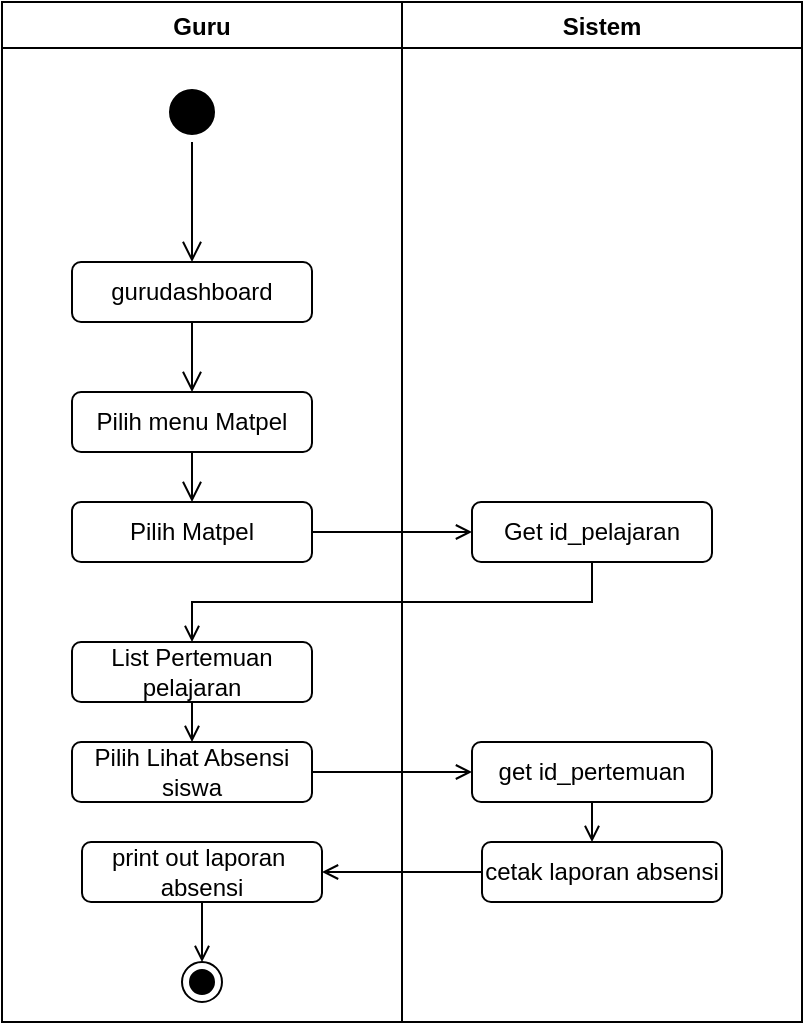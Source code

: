 <mxfile version="17.4.2" type="device"><diagram id="isaDSgt4pgUI1z1Mi5tn" name="Page-1"><mxGraphModel dx="862" dy="553" grid="1" gridSize="10" guides="1" tooltips="1" connect="1" arrows="1" fold="1" page="1" pageScale="1" pageWidth="850" pageHeight="1100" math="0" shadow="0"><root><mxCell id="0"/><mxCell id="1" parent="0"/><mxCell id="Orx7nouVEL5pvyn9TYfk-1" value="Guru" style="swimlane;startSize=23;" parent="1" vertex="1"><mxGeometry x="130" y="60" width="200" height="510" as="geometry"/></mxCell><mxCell id="Orx7nouVEL5pvyn9TYfk-2" value="" style="ellipse;html=1;shape=startState;fillColor=#000000;strokeColor=#000000;" parent="Orx7nouVEL5pvyn9TYfk-1" vertex="1"><mxGeometry x="80" y="40" width="30" height="30" as="geometry"/></mxCell><mxCell id="Orx7nouVEL5pvyn9TYfk-3" value="" style="edgeStyle=orthogonalEdgeStyle;html=1;verticalAlign=bottom;endArrow=open;endSize=8;strokeColor=#000000;rounded=0;" parent="Orx7nouVEL5pvyn9TYfk-1" source="Orx7nouVEL5pvyn9TYfk-2" edge="1"><mxGeometry relative="1" as="geometry"><mxPoint x="95" y="130" as="targetPoint"/></mxGeometry></mxCell><mxCell id="Orx7nouVEL5pvyn9TYfk-4" value="gurudashboard" style="rounded=1;whiteSpace=wrap;html=1;strokeColor=#000000;" parent="Orx7nouVEL5pvyn9TYfk-1" vertex="1"><mxGeometry x="35" y="130" width="120" height="30" as="geometry"/></mxCell><mxCell id="Orx7nouVEL5pvyn9TYfk-5" value="Pilih menu Matpel" style="rounded=1;whiteSpace=wrap;html=1;strokeColor=#000000;" parent="Orx7nouVEL5pvyn9TYfk-1" vertex="1"><mxGeometry x="35" y="195" width="120" height="30" as="geometry"/></mxCell><mxCell id="Orx7nouVEL5pvyn9TYfk-6" value="" style="edgeStyle=orthogonalEdgeStyle;html=1;verticalAlign=bottom;endArrow=open;endSize=8;strokeColor=#000000;rounded=0;entryX=0.5;entryY=0;entryDx=0;entryDy=0;exitX=0.5;exitY=1;exitDx=0;exitDy=0;" parent="Orx7nouVEL5pvyn9TYfk-1" source="Orx7nouVEL5pvyn9TYfk-4" target="Orx7nouVEL5pvyn9TYfk-5" edge="1"><mxGeometry relative="1" as="geometry"><mxPoint x="105" y="140" as="targetPoint"/><mxPoint x="105" y="80" as="sourcePoint"/></mxGeometry></mxCell><mxCell id="Orx7nouVEL5pvyn9TYfk-7" value="Pilih Matpel" style="rounded=1;whiteSpace=wrap;html=1;strokeColor=#000000;" parent="Orx7nouVEL5pvyn9TYfk-1" vertex="1"><mxGeometry x="35" y="250" width="120" height="30" as="geometry"/></mxCell><mxCell id="Orx7nouVEL5pvyn9TYfk-8" value="" style="edgeStyle=orthogonalEdgeStyle;html=1;verticalAlign=bottom;endArrow=open;endSize=8;strokeColor=#000000;rounded=0;entryX=0.5;entryY=0;entryDx=0;entryDy=0;exitX=0.5;exitY=1;exitDx=0;exitDy=0;" parent="Orx7nouVEL5pvyn9TYfk-1" source="Orx7nouVEL5pvyn9TYfk-5" target="Orx7nouVEL5pvyn9TYfk-7" edge="1"><mxGeometry relative="1" as="geometry"><mxPoint x="105" y="205" as="targetPoint"/><mxPoint x="100" y="230" as="sourcePoint"/></mxGeometry></mxCell><mxCell id="Orx7nouVEL5pvyn9TYfk-9" style="edgeStyle=orthogonalEdgeStyle;rounded=0;orthogonalLoop=1;jettySize=auto;html=1;exitX=0.5;exitY=1;exitDx=0;exitDy=0;entryX=0.5;entryY=0;entryDx=0;entryDy=0;endArrow=open;endFill=0;" parent="Orx7nouVEL5pvyn9TYfk-1" source="Orx7nouVEL5pvyn9TYfk-10" target="Orx7nouVEL5pvyn9TYfk-12" edge="1"><mxGeometry relative="1" as="geometry"/></mxCell><mxCell id="Orx7nouVEL5pvyn9TYfk-10" value="List Pertemuan&lt;br&gt;pelajaran" style="rounded=1;whiteSpace=wrap;html=1;strokeColor=#000000;" parent="Orx7nouVEL5pvyn9TYfk-1" vertex="1"><mxGeometry x="35" y="320" width="120" height="30" as="geometry"/></mxCell><mxCell id="Orx7nouVEL5pvyn9TYfk-12" value="Pilih Lihat Absensi&lt;br&gt;siswa" style="rounded=1;whiteSpace=wrap;html=1;strokeColor=#000000;" parent="Orx7nouVEL5pvyn9TYfk-1" vertex="1"><mxGeometry x="35" y="370" width="120" height="30" as="geometry"/></mxCell><mxCell id="Orx7nouVEL5pvyn9TYfk-22" value="print out laporan&amp;nbsp;&lt;br&gt;absensi" style="rounded=1;whiteSpace=wrap;html=1;strokeColor=#000000;" parent="Orx7nouVEL5pvyn9TYfk-1" vertex="1"><mxGeometry x="40" y="420" width="120" height="30" as="geometry"/></mxCell><mxCell id="Orx7nouVEL5pvyn9TYfk-15" value="" style="ellipse;html=1;shape=endState;fillColor=#000000;strokeColor=#000000;" parent="Orx7nouVEL5pvyn9TYfk-1" vertex="1"><mxGeometry x="90" y="480" width="20" height="20" as="geometry"/></mxCell><mxCell id="Orx7nouVEL5pvyn9TYfk-16" style="edgeStyle=orthogonalEdgeStyle;rounded=0;orthogonalLoop=1;jettySize=auto;html=1;entryX=0.5;entryY=0;entryDx=0;entryDy=0;endArrow=open;endFill=0;" parent="Orx7nouVEL5pvyn9TYfk-1" source="Orx7nouVEL5pvyn9TYfk-22" target="Orx7nouVEL5pvyn9TYfk-15" edge="1"><mxGeometry relative="1" as="geometry"/></mxCell><mxCell id="Orx7nouVEL5pvyn9TYfk-14" value="Sistem" style="swimlane;" parent="1" vertex="1"><mxGeometry x="330" y="60" width="200" height="510" as="geometry"/></mxCell><mxCell id="Orx7nouVEL5pvyn9TYfk-17" value="cetak laporan absensi" style="rounded=1;whiteSpace=wrap;html=1;strokeColor=#000000;" parent="Orx7nouVEL5pvyn9TYfk-14" vertex="1"><mxGeometry x="40" y="420" width="120" height="30" as="geometry"/></mxCell><mxCell id="Orx7nouVEL5pvyn9TYfk-18" value="Get id_pelajaran" style="rounded=1;whiteSpace=wrap;html=1;strokeColor=#000000;" parent="Orx7nouVEL5pvyn9TYfk-14" vertex="1"><mxGeometry x="35" y="250" width="120" height="30" as="geometry"/></mxCell><mxCell id="Orx7nouVEL5pvyn9TYfk-13" value="get id_pertemuan" style="rounded=1;whiteSpace=wrap;html=1;strokeColor=#000000;" parent="Orx7nouVEL5pvyn9TYfk-14" vertex="1"><mxGeometry x="35" y="370" width="120" height="30" as="geometry"/></mxCell><mxCell id="Orx7nouVEL5pvyn9TYfk-19" style="edgeStyle=orthogonalEdgeStyle;rounded=0;orthogonalLoop=1;jettySize=auto;html=1;exitX=0.5;exitY=1;exitDx=0;exitDy=0;endArrow=open;endFill=0;" parent="Orx7nouVEL5pvyn9TYfk-14" source="Orx7nouVEL5pvyn9TYfk-13" edge="1"><mxGeometry relative="1" as="geometry"><mxPoint x="95" y="420" as="targetPoint"/></mxGeometry></mxCell><mxCell id="Orx7nouVEL5pvyn9TYfk-20" style="edgeStyle=orthogonalEdgeStyle;rounded=0;orthogonalLoop=1;jettySize=auto;html=1;exitX=1;exitY=0.5;exitDx=0;exitDy=0;endArrow=open;endFill=0;" parent="1" source="Orx7nouVEL5pvyn9TYfk-7" target="Orx7nouVEL5pvyn9TYfk-18" edge="1"><mxGeometry relative="1" as="geometry"/></mxCell><mxCell id="Orx7nouVEL5pvyn9TYfk-21" style="edgeStyle=orthogonalEdgeStyle;rounded=0;orthogonalLoop=1;jettySize=auto;html=1;exitX=0.5;exitY=1;exitDx=0;exitDy=0;entryX=0.5;entryY=0;entryDx=0;entryDy=0;endArrow=open;endFill=0;" parent="1" source="Orx7nouVEL5pvyn9TYfk-18" target="Orx7nouVEL5pvyn9TYfk-10" edge="1"><mxGeometry relative="1" as="geometry"/></mxCell><mxCell id="Orx7nouVEL5pvyn9TYfk-11" style="edgeStyle=orthogonalEdgeStyle;rounded=0;orthogonalLoop=1;jettySize=auto;html=1;exitX=1;exitY=0.5;exitDx=0;exitDy=0;endArrow=open;endFill=0;" parent="1" source="Orx7nouVEL5pvyn9TYfk-12" target="Orx7nouVEL5pvyn9TYfk-13" edge="1"><mxGeometry relative="1" as="geometry"/></mxCell><mxCell id="Orx7nouVEL5pvyn9TYfk-23" style="edgeStyle=orthogonalEdgeStyle;rounded=0;orthogonalLoop=1;jettySize=auto;html=1;exitX=0;exitY=0.5;exitDx=0;exitDy=0;entryX=1;entryY=0.5;entryDx=0;entryDy=0;endArrow=open;endFill=0;" parent="1" source="Orx7nouVEL5pvyn9TYfk-17" target="Orx7nouVEL5pvyn9TYfk-22" edge="1"><mxGeometry relative="1" as="geometry"/></mxCell></root></mxGraphModel></diagram></mxfile>
